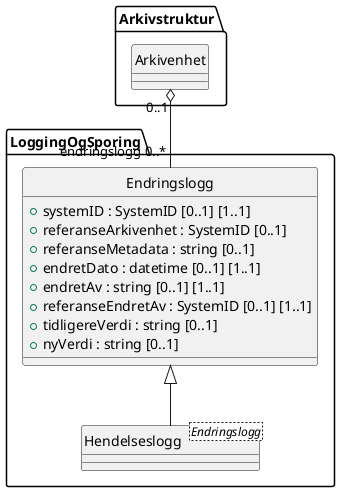 @startuml
skinparam nodesep 100
hide circle
class LoggingOgSporing.Endringslogg {
  +systemID : SystemID [0..1] [1..1]
  +referanseArkivenhet : SystemID [0..1]
  +referanseMetadata : string [0..1]
  +endretDato : datetime [0..1] [1..1]
  +endretAv : string [0..1] [1..1]
  +referanseEndretAv : SystemID [0..1] [1..1]
  +tidligereVerdi : string [0..1]
  +nyVerdi : string [0..1]
}
class Arkivstruktur.Arkivenhet {
}
Arkivstruktur.Arkivenhet "0..1" o-- "endringslogg 0..*" LoggingOgSporing.Endringslogg
class LoggingOgSporing.Hendelseslogg <Endringslogg> {
}
LoggingOgSporing.Endringslogg <|-- LoggingOgSporing.Hendelseslogg
@enduml
